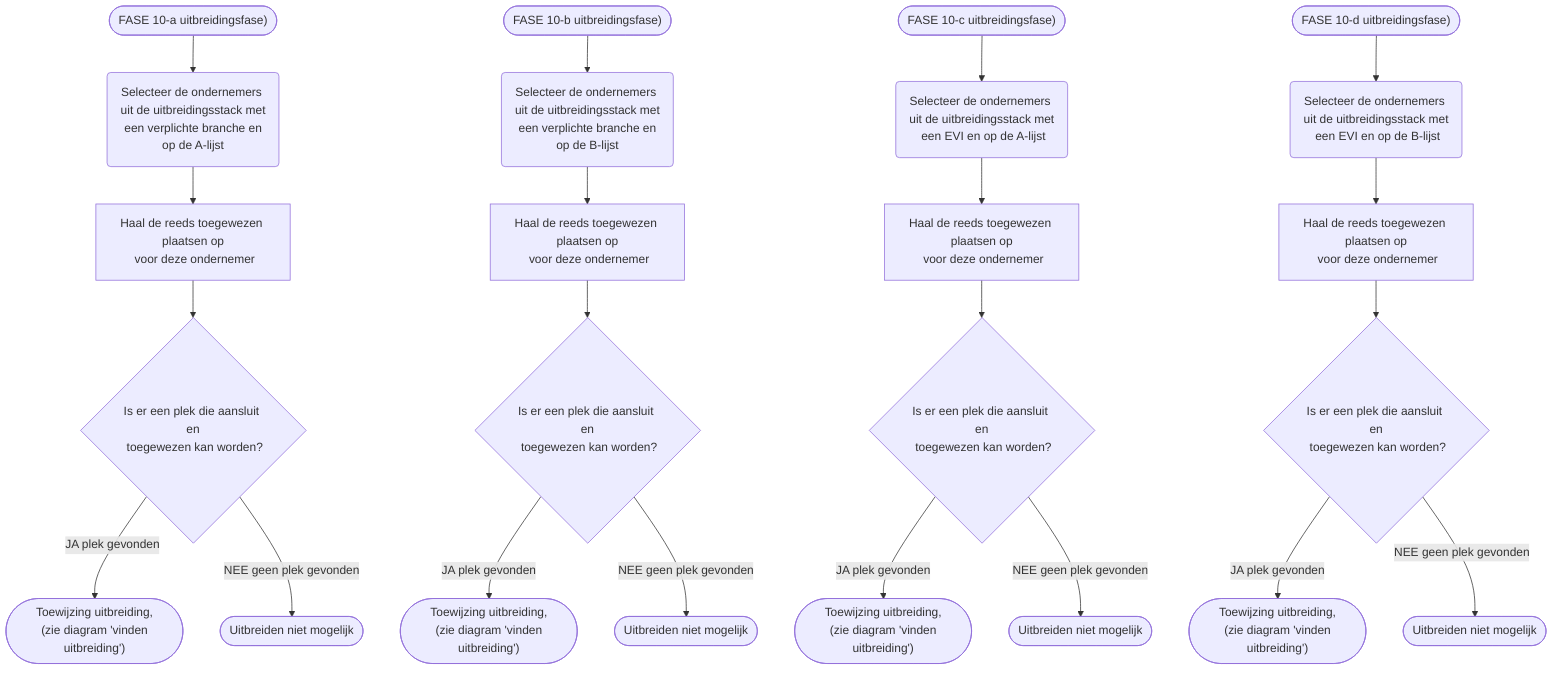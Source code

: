 graph TD
    A(["FASE 10-a uitbreidingsfase)"]) -->
    C(Selecteer de ondernemers uit de uitbreidingsstack met<br> een verplichte branche en op de A-lijst) -->
    D[Haal de reeds toegewezen plaatsen op<br> voor deze ondernemer] -->
    F{Is er een plek die aansluit en<br> toegewezen kan worden?}
    F --JA plek gevonden--> F1(["Toewijzing uitbreiding,<br> (zie diagram 'vinden uitbreiding')"])
    F --NEE geen plek gevonden--> F2([Uitbreiden niet mogelijk])
    
    Ab(["FASE 10-b uitbreidingsfase)"]) -->
    Cb(Selecteer de ondernemers uit de uitbreidingsstack met<br> een verplichte branche en op de B-lijst) -->
    Db[Haal de reeds toegewezen plaatsen op<br> voor deze ondernemer] -->
    Fb{Is er een plek die aansluit en<br> toegewezen kan worden?}
    Fb --JA plek gevonden--> F1b(["Toewijzing uitbreiding,<br> (zie diagram 'vinden uitbreiding')"])
    Fb --NEE geen plek gevonden--> F2b([Uitbreiden niet mogelijk])
    
    Ac(["FASE 10-c uitbreidingsfase)"]) -->
    Cc(Selecteer de ondernemers uit de uitbreidingsstack met<br> een EVI en op de A-lijst) -->
    Dc[Haal de reeds toegewezen plaatsen op<br> voor deze ondernemer] -->
    Fc{Is er een plek die aansluit en<br> toegewezen kan worden?}
    Fc --JA plek gevonden--> F1c(["Toewijzing uitbreiding,<br> (zie diagram 'vinden uitbreiding')"])
    Fc --NEE geen plek gevonden--> F2c([Uitbreiden niet mogelijk])
    
    Ad(["FASE 10-d uitbreidingsfase)"]) -->
    Cd(Selecteer de ondernemers uit de uitbreidingsstack met<br> een EVI en op de B-lijst) -->
    Dd[Haal de reeds toegewezen plaatsen op<br> voor deze ondernemer] -->
    Fd{Is er een plek die aansluit en<br> toegewezen kan worden?}
    Fd --JA plek gevonden--> F1d(["Toewijzing uitbreiding,<br> (zie diagram 'vinden uitbreiding')"])
    Fd --NEE geen plek gevonden--> F2d([Uitbreiden niet mogelijk])